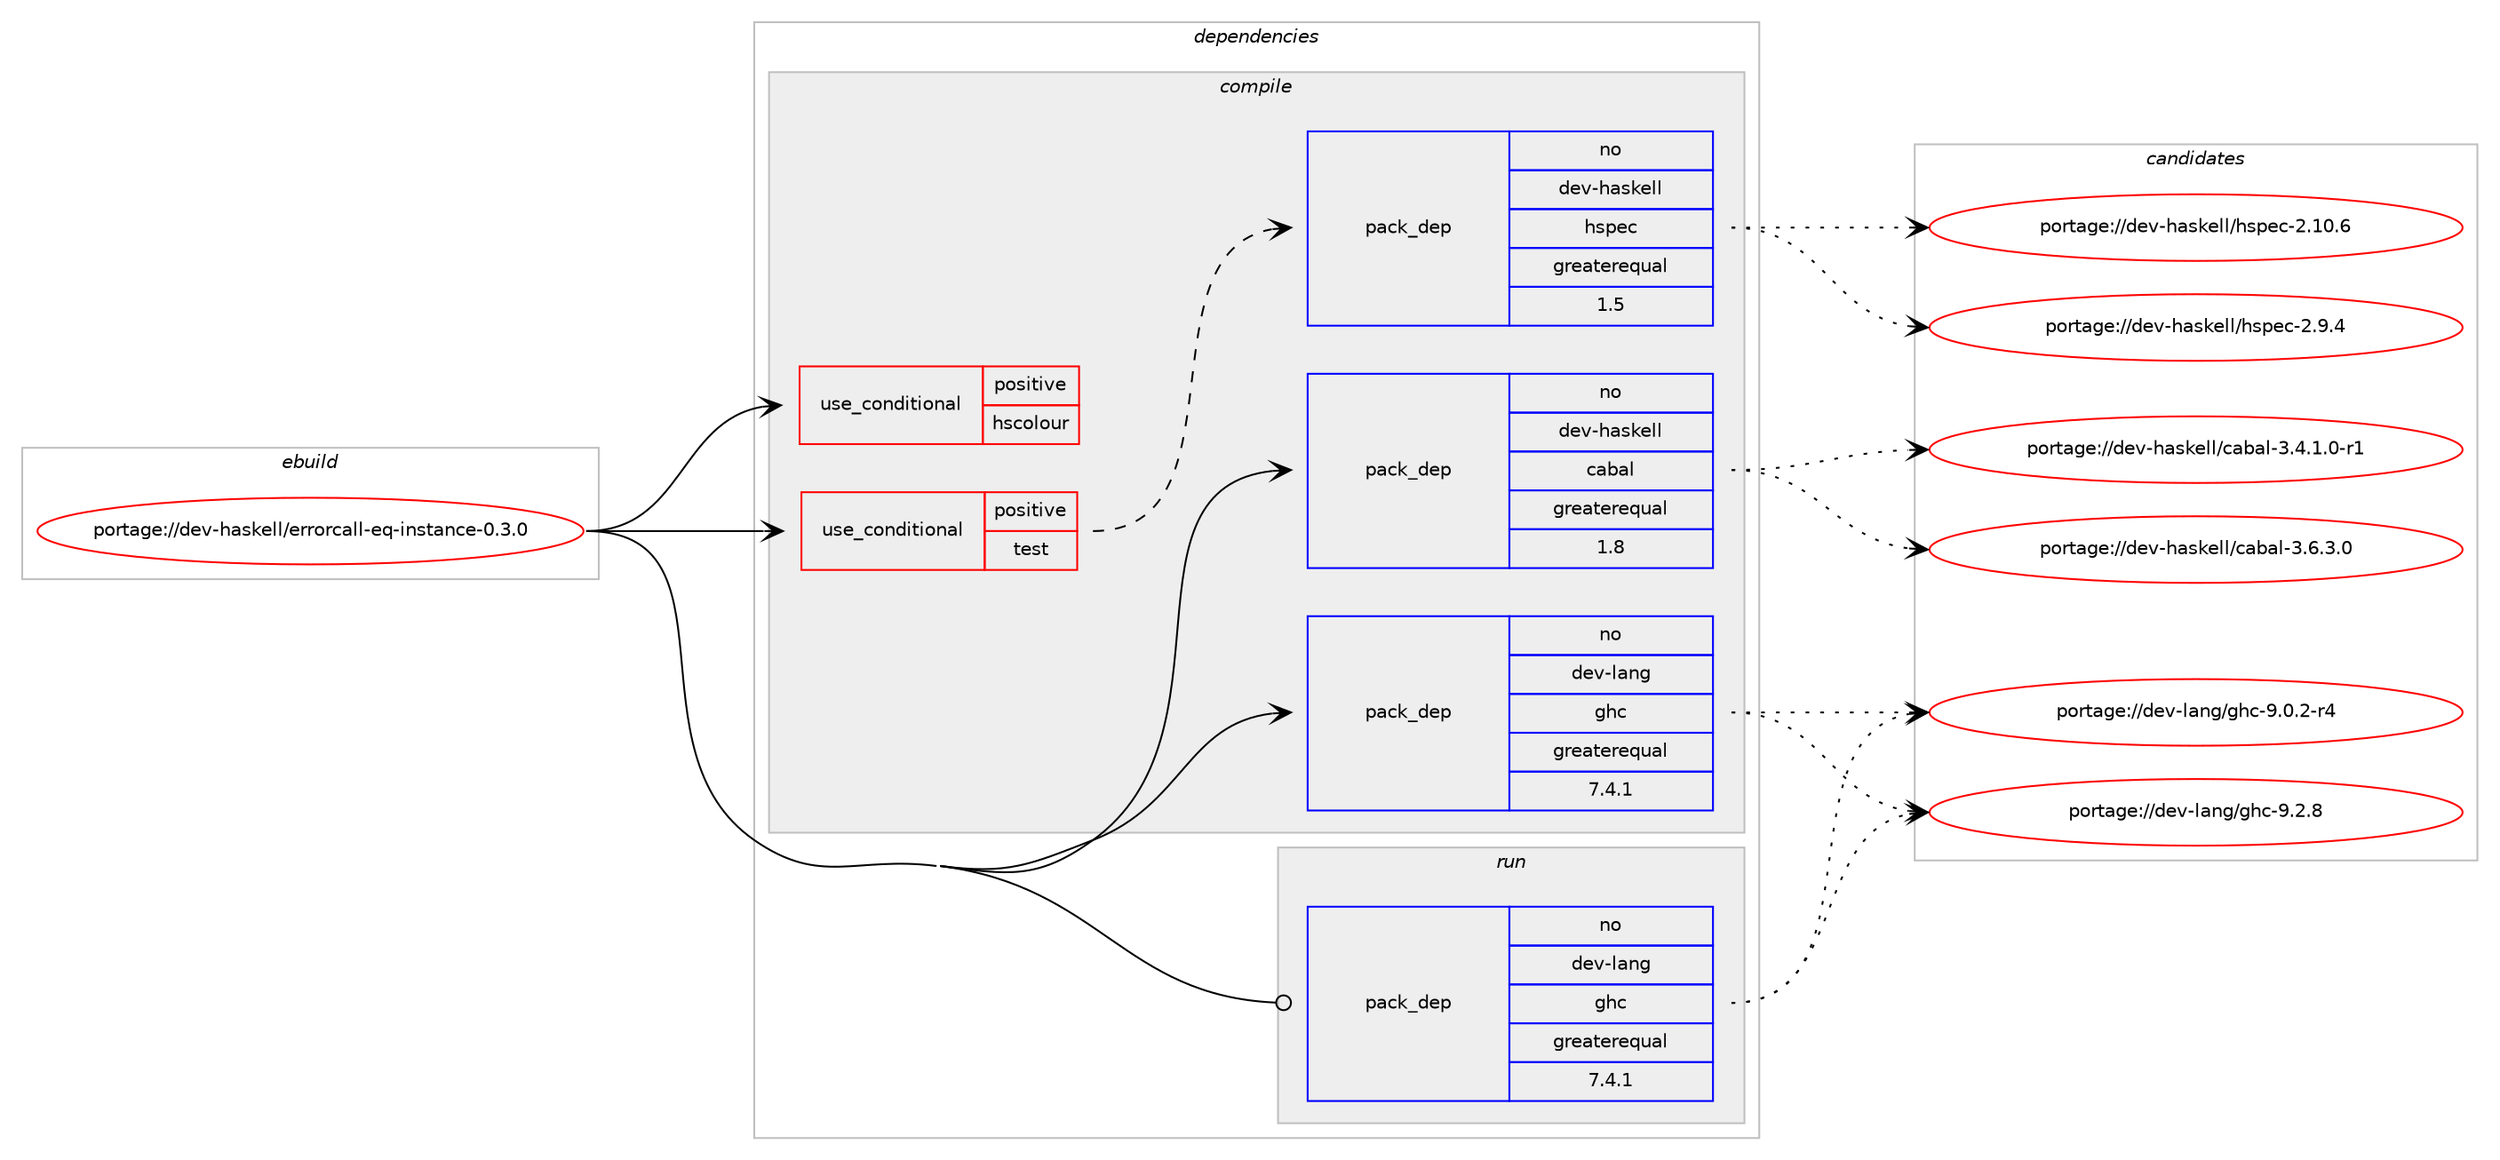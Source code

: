 digraph prolog {

# *************
# Graph options
# *************

newrank=true;
concentrate=true;
compound=true;
graph [rankdir=LR,fontname=Helvetica,fontsize=10,ranksep=1.5];#, ranksep=2.5, nodesep=0.2];
edge  [arrowhead=vee];
node  [fontname=Helvetica,fontsize=10];

# **********
# The ebuild
# **********

subgraph cluster_leftcol {
color=gray;
rank=same;
label=<<i>ebuild</i>>;
id [label="portage://dev-haskell/errorcall-eq-instance-0.3.0", color=red, width=4, href="../dev-haskell/errorcall-eq-instance-0.3.0.svg"];
}

# ****************
# The dependencies
# ****************

subgraph cluster_midcol {
color=gray;
label=<<i>dependencies</i>>;
subgraph cluster_compile {
fillcolor="#eeeeee";
style=filled;
label=<<i>compile</i>>;
subgraph cond19777 {
dependency37129 [label=<<TABLE BORDER="0" CELLBORDER="1" CELLSPACING="0" CELLPADDING="4"><TR><TD ROWSPAN="3" CELLPADDING="10">use_conditional</TD></TR><TR><TD>positive</TD></TR><TR><TD>hscolour</TD></TR></TABLE>>, shape=none, color=red];
# *** BEGIN UNKNOWN DEPENDENCY TYPE (TODO) ***
# dependency37129 -> package_dependency(portage://dev-haskell/errorcall-eq-instance-0.3.0,install,no,dev-haskell,hscolour,none,[,,],[],[])
# *** END UNKNOWN DEPENDENCY TYPE (TODO) ***

}
id:e -> dependency37129:w [weight=20,style="solid",arrowhead="vee"];
subgraph cond19778 {
dependency37130 [label=<<TABLE BORDER="0" CELLBORDER="1" CELLSPACING="0" CELLPADDING="4"><TR><TD ROWSPAN="3" CELLPADDING="10">use_conditional</TD></TR><TR><TD>positive</TD></TR><TR><TD>test</TD></TR></TABLE>>, shape=none, color=red];
subgraph pack16405 {
dependency37131 [label=<<TABLE BORDER="0" CELLBORDER="1" CELLSPACING="0" CELLPADDING="4" WIDTH="220"><TR><TD ROWSPAN="6" CELLPADDING="30">pack_dep</TD></TR><TR><TD WIDTH="110">no</TD></TR><TR><TD>dev-haskell</TD></TR><TR><TD>hspec</TD></TR><TR><TD>greaterequal</TD></TR><TR><TD>1.5</TD></TR></TABLE>>, shape=none, color=blue];
}
dependency37130:e -> dependency37131:w [weight=20,style="dashed",arrowhead="vee"];
# *** BEGIN UNKNOWN DEPENDENCY TYPE (TODO) ***
# dependency37130 -> package_dependency(portage://dev-haskell/errorcall-eq-instance-0.3.0,install,no,dev-haskell,quickcheck,none,[,,],[],[])
# *** END UNKNOWN DEPENDENCY TYPE (TODO) ***

}
id:e -> dependency37130:w [weight=20,style="solid",arrowhead="vee"];
# *** BEGIN UNKNOWN DEPENDENCY TYPE (TODO) ***
# id -> package_dependency(portage://dev-haskell/errorcall-eq-instance-0.3.0,install,no,dev-haskell,base-orphans,none,[,,],any_same_slot,[use(optenable(profile),none)])
# *** END UNKNOWN DEPENDENCY TYPE (TODO) ***

subgraph pack16406 {
dependency37132 [label=<<TABLE BORDER="0" CELLBORDER="1" CELLSPACING="0" CELLPADDING="4" WIDTH="220"><TR><TD ROWSPAN="6" CELLPADDING="30">pack_dep</TD></TR><TR><TD WIDTH="110">no</TD></TR><TR><TD>dev-haskell</TD></TR><TR><TD>cabal</TD></TR><TR><TD>greaterequal</TD></TR><TR><TD>1.8</TD></TR></TABLE>>, shape=none, color=blue];
}
id:e -> dependency37132:w [weight=20,style="solid",arrowhead="vee"];
subgraph pack16407 {
dependency37133 [label=<<TABLE BORDER="0" CELLBORDER="1" CELLSPACING="0" CELLPADDING="4" WIDTH="220"><TR><TD ROWSPAN="6" CELLPADDING="30">pack_dep</TD></TR><TR><TD WIDTH="110">no</TD></TR><TR><TD>dev-lang</TD></TR><TR><TD>ghc</TD></TR><TR><TD>greaterequal</TD></TR><TR><TD>7.4.1</TD></TR></TABLE>>, shape=none, color=blue];
}
id:e -> dependency37133:w [weight=20,style="solid",arrowhead="vee"];
}
subgraph cluster_compileandrun {
fillcolor="#eeeeee";
style=filled;
label=<<i>compile and run</i>>;
}
subgraph cluster_run {
fillcolor="#eeeeee";
style=filled;
label=<<i>run</i>>;
# *** BEGIN UNKNOWN DEPENDENCY TYPE (TODO) ***
# id -> package_dependency(portage://dev-haskell/errorcall-eq-instance-0.3.0,run,no,dev-haskell,base-orphans,none,[,,],any_same_slot,[use(optenable(profile),none)])
# *** END UNKNOWN DEPENDENCY TYPE (TODO) ***

subgraph pack16408 {
dependency37134 [label=<<TABLE BORDER="0" CELLBORDER="1" CELLSPACING="0" CELLPADDING="4" WIDTH="220"><TR><TD ROWSPAN="6" CELLPADDING="30">pack_dep</TD></TR><TR><TD WIDTH="110">no</TD></TR><TR><TD>dev-lang</TD></TR><TR><TD>ghc</TD></TR><TR><TD>greaterequal</TD></TR><TR><TD>7.4.1</TD></TR></TABLE>>, shape=none, color=blue];
}
id:e -> dependency37134:w [weight=20,style="solid",arrowhead="odot"];
# *** BEGIN UNKNOWN DEPENDENCY TYPE (TODO) ***
# id -> package_dependency(portage://dev-haskell/errorcall-eq-instance-0.3.0,run,no,dev-lang,ghc,none,[,,],any_same_slot,[use(optenable(profile),none)])
# *** END UNKNOWN DEPENDENCY TYPE (TODO) ***

}
}

# **************
# The candidates
# **************

subgraph cluster_choices {
rank=same;
color=gray;
label=<<i>candidates</i>>;

subgraph choice16405 {
color=black;
nodesep=1;
choice1001011184510497115107101108108471041151121019945504649484654 [label="portage://dev-haskell/hspec-2.10.6", color=red, width=4,href="../dev-haskell/hspec-2.10.6.svg"];
choice10010111845104971151071011081084710411511210199455046574652 [label="portage://dev-haskell/hspec-2.9.4", color=red, width=4,href="../dev-haskell/hspec-2.9.4.svg"];
dependency37131:e -> choice1001011184510497115107101108108471041151121019945504649484654:w [style=dotted,weight="100"];
dependency37131:e -> choice10010111845104971151071011081084710411511210199455046574652:w [style=dotted,weight="100"];
}
subgraph choice16406 {
color=black;
nodesep=1;
choice1001011184510497115107101108108479997989710845514652464946484511449 [label="portage://dev-haskell/cabal-3.4.1.0-r1", color=red, width=4,href="../dev-haskell/cabal-3.4.1.0-r1.svg"];
choice100101118451049711510710110810847999798971084551465446514648 [label="portage://dev-haskell/cabal-3.6.3.0", color=red, width=4,href="../dev-haskell/cabal-3.6.3.0.svg"];
dependency37132:e -> choice1001011184510497115107101108108479997989710845514652464946484511449:w [style=dotted,weight="100"];
dependency37132:e -> choice100101118451049711510710110810847999798971084551465446514648:w [style=dotted,weight="100"];
}
subgraph choice16407 {
color=black;
nodesep=1;
choice100101118451089711010347103104994557464846504511452 [label="portage://dev-lang/ghc-9.0.2-r4", color=red, width=4,href="../dev-lang/ghc-9.0.2-r4.svg"];
choice10010111845108971101034710310499455746504656 [label="portage://dev-lang/ghc-9.2.8", color=red, width=4,href="../dev-lang/ghc-9.2.8.svg"];
dependency37133:e -> choice100101118451089711010347103104994557464846504511452:w [style=dotted,weight="100"];
dependency37133:e -> choice10010111845108971101034710310499455746504656:w [style=dotted,weight="100"];
}
subgraph choice16408 {
color=black;
nodesep=1;
choice100101118451089711010347103104994557464846504511452 [label="portage://dev-lang/ghc-9.0.2-r4", color=red, width=4,href="../dev-lang/ghc-9.0.2-r4.svg"];
choice10010111845108971101034710310499455746504656 [label="portage://dev-lang/ghc-9.2.8", color=red, width=4,href="../dev-lang/ghc-9.2.8.svg"];
dependency37134:e -> choice100101118451089711010347103104994557464846504511452:w [style=dotted,weight="100"];
dependency37134:e -> choice10010111845108971101034710310499455746504656:w [style=dotted,weight="100"];
}
}

}
